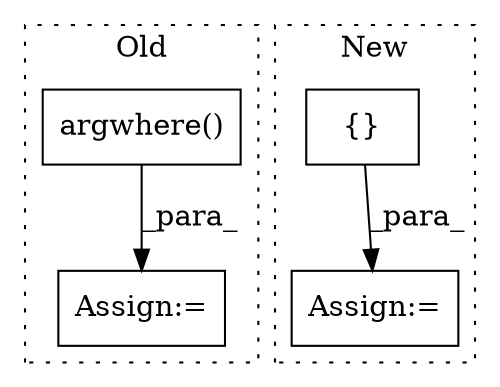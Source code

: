 digraph G {
subgraph cluster0 {
1 [label="argwhere()" a="75" s="2797,2843" l="12,1" shape="box"];
3 [label="Assign:=" a="68" s="2759" l="3" shape="box"];
label = "Old";
style="dotted";
}
subgraph cluster1 {
2 [label="{}" a="59" s="2938,3043" l="22,0" shape="box"];
4 [label="Assign:=" a="68" s="2934" l="4" shape="box"];
label = "New";
style="dotted";
}
1 -> 3 [label="_para_"];
2 -> 4 [label="_para_"];
}
